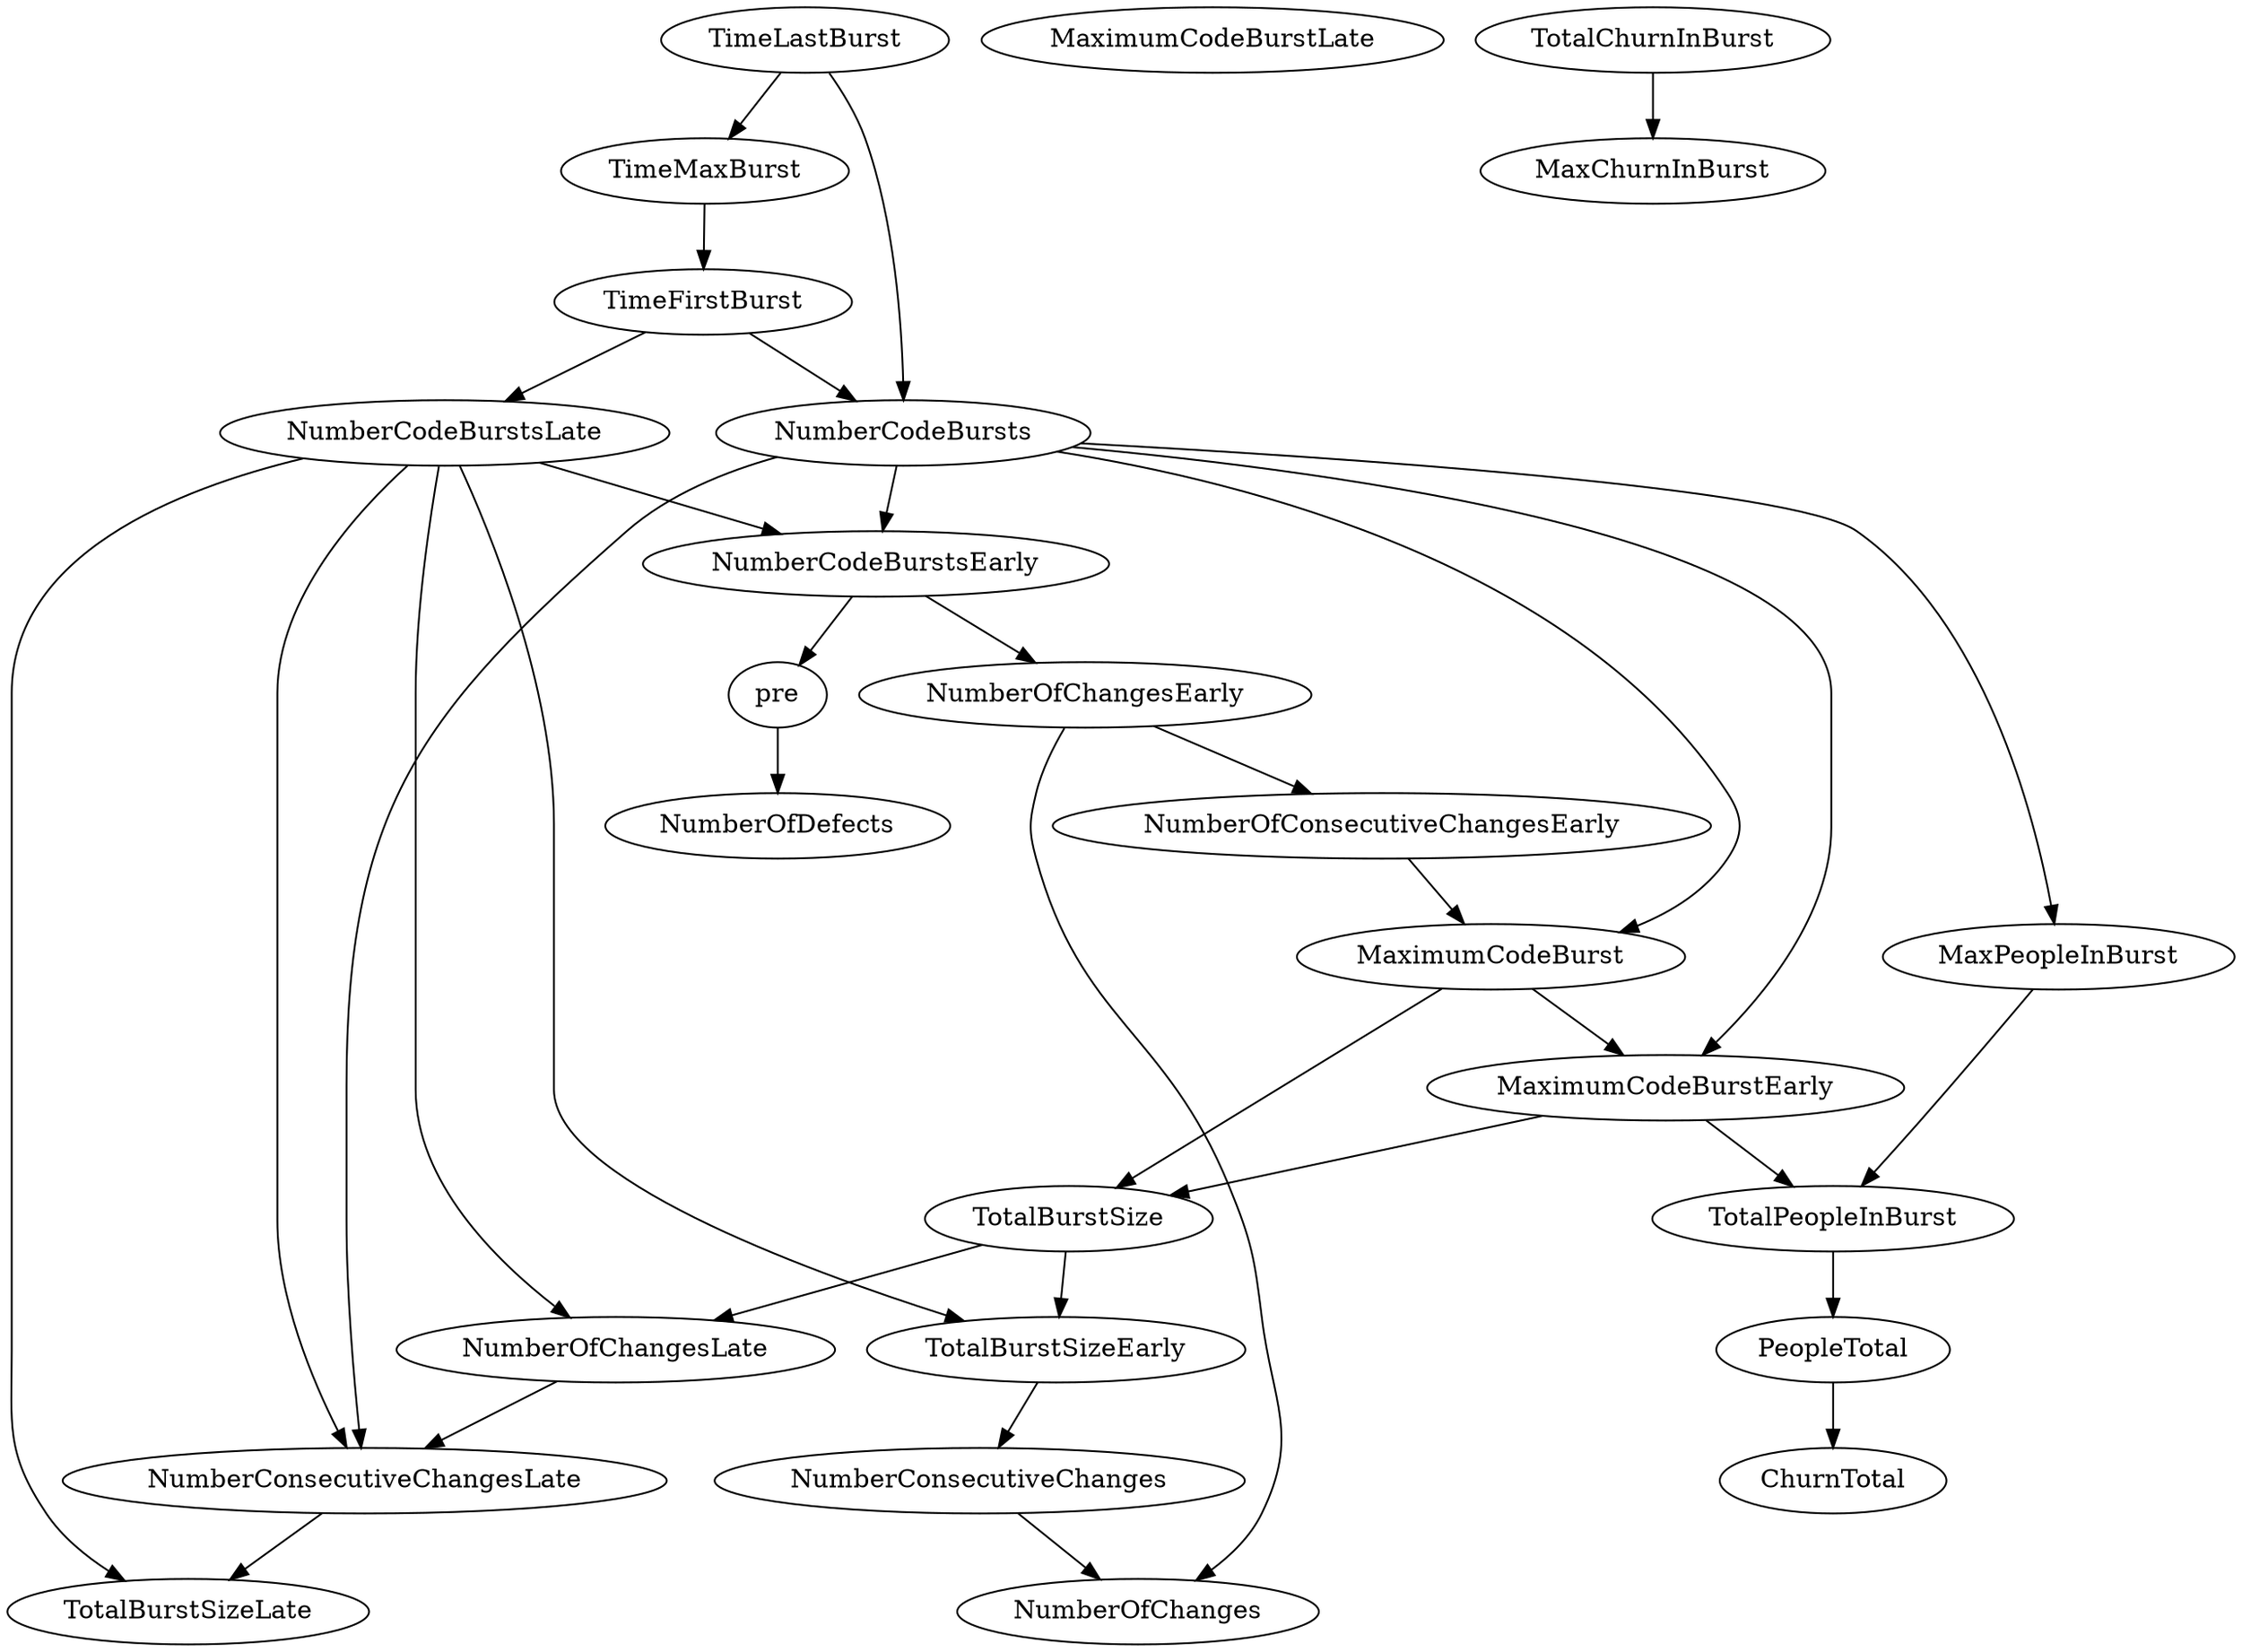 digraph {
   TotalPeopleInBurst;
   MaximumCodeBurstLate;
   NumberOfChanges;
   MaxPeopleInBurst;
   TotalBurstSizeLate;
   NumberCodeBurstsLate;
   NumberOfChangesLate;
   NumberOfChangesEarly;
   MaxChurnInBurst;
   MaximumCodeBurstEarly;
   NumberCodeBurstsEarly;
   TimeFirstBurst;
   TotalChurnInBurst;
   ChurnTotal;
   MaximumCodeBurst;
   NumberOfConsecutiveChangesEarly;
   NumberConsecutiveChangesLate;
   TotalBurstSizeEarly;
   TotalBurstSize;
   TimeMaxBurst;
   NumberConsecutiveChanges;
   TimeLastBurst;
   NumberCodeBursts;
   PeopleTotal;
   pre;
   NumberOfDefects;
   TotalPeopleInBurst -> PeopleTotal;
   MaxPeopleInBurst -> TotalPeopleInBurst;
   NumberCodeBurstsLate -> TotalBurstSizeLate;
   NumberCodeBurstsLate -> NumberOfChangesLate;
   NumberCodeBurstsLate -> NumberCodeBurstsEarly;
   NumberCodeBurstsLate -> NumberConsecutiveChangesLate;
   NumberCodeBurstsLate -> TotalBurstSizeEarly;
   NumberOfChangesLate -> NumberConsecutiveChangesLate;
   NumberOfChangesEarly -> NumberOfChanges;
   NumberOfChangesEarly -> NumberOfConsecutiveChangesEarly;
   MaximumCodeBurstEarly -> TotalPeopleInBurst;
   MaximumCodeBurstEarly -> TotalBurstSize;
   NumberCodeBurstsEarly -> NumberOfChangesEarly;
   NumberCodeBurstsEarly -> pre;
   TimeFirstBurst -> NumberCodeBurstsLate;
   TimeFirstBurst -> NumberCodeBursts;
   TotalChurnInBurst -> MaxChurnInBurst;
   MaximumCodeBurst -> MaximumCodeBurstEarly;
   MaximumCodeBurst -> TotalBurstSize;
   NumberOfConsecutiveChangesEarly -> MaximumCodeBurst;
   NumberConsecutiveChangesLate -> TotalBurstSizeLate;
   TotalBurstSizeEarly -> NumberConsecutiveChanges;
   TotalBurstSize -> NumberOfChangesLate;
   TotalBurstSize -> TotalBurstSizeEarly;
   TimeMaxBurst -> TimeFirstBurst;
   NumberConsecutiveChanges -> NumberOfChanges;
   TimeLastBurst -> TimeMaxBurst;
   TimeLastBurst -> NumberCodeBursts;
   NumberCodeBursts -> MaxPeopleInBurst;
   NumberCodeBursts -> MaximumCodeBurstEarly;
   NumberCodeBursts -> NumberCodeBurstsEarly;
   NumberCodeBursts -> MaximumCodeBurst;
   NumberCodeBursts -> NumberConsecutiveChangesLate;
   PeopleTotal -> ChurnTotal;
   pre -> NumberOfDefects;
}

